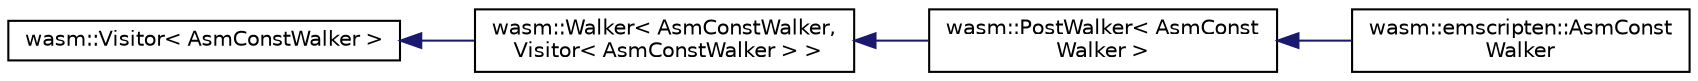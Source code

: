 digraph "Graphical Class Hierarchy"
{
  edge [fontname="Helvetica",fontsize="10",labelfontname="Helvetica",labelfontsize="10"];
  node [fontname="Helvetica",fontsize="10",shape=record];
  rankdir="LR";
  Node0 [label="wasm::Visitor\< AsmConstWalker \>",height=0.2,width=0.4,color="black", fillcolor="white", style="filled",URL="$structwasm_1_1_visitor.html"];
  Node0 -> Node1 [dir="back",color="midnightblue",fontsize="10",style="solid",fontname="Helvetica"];
  Node1 [label="wasm::Walker\< AsmConstWalker,\l Visitor\< AsmConstWalker \> \>",height=0.2,width=0.4,color="black", fillcolor="white", style="filled",URL="$structwasm_1_1_walker.html"];
  Node1 -> Node2 [dir="back",color="midnightblue",fontsize="10",style="solid",fontname="Helvetica"];
  Node2 [label="wasm::PostWalker\< AsmConst\lWalker \>",height=0.2,width=0.4,color="black", fillcolor="white", style="filled",URL="$structwasm_1_1_post_walker.html"];
  Node2 -> Node3 [dir="back",color="midnightblue",fontsize="10",style="solid",fontname="Helvetica"];
  Node3 [label="wasm::emscripten::AsmConst\lWalker",height=0.2,width=0.4,color="black", fillcolor="white", style="filled",URL="$structwasm_1_1emscripten_1_1_asm_const_walker.html"];
}
